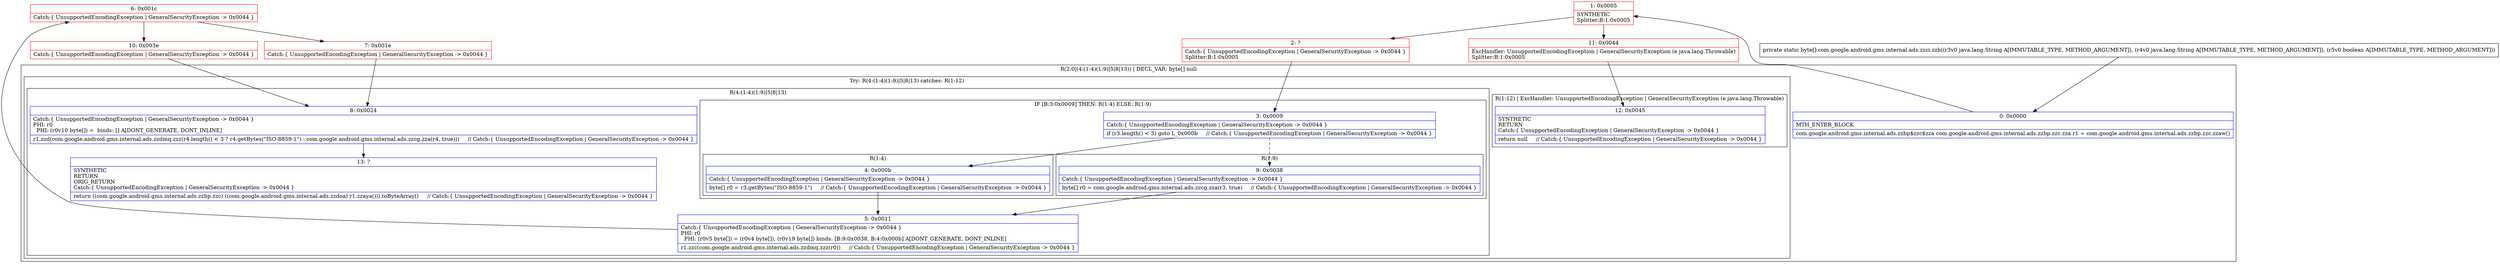 digraph "CFG forcom.google.android.gms.internal.ads.zzci.zzb(Ljava\/lang\/String;Ljava\/lang\/String;Z)[B" {
subgraph cluster_Region_308697815 {
label = "R(2:0|(4:(1:4)(1:9)|5|8|13)) | DECL_VAR: byte[] null\l";
node [shape=record,color=blue];
Node_0 [shape=record,label="{0\:\ 0x0000|MTH_ENTER_BLOCK\l|com.google.android.gms.internal.ads.zzbp$zzc$zza com.google.android.gms.internal.ads.zzbp.zzc.zza r1 = com.google.android.gms.internal.ads.zzbp.zzc.zzaw()\l}"];
subgraph cluster_TryCatchRegion_1195763280 {
label = "Try: R(4:(1:4)(1:9)|5|8|13) catches: R(1:12)";
node [shape=record,color=blue];
subgraph cluster_Region_637117484 {
label = "R(4:(1:4)(1:9)|5|8|13)";
node [shape=record,color=blue];
subgraph cluster_IfRegion_1682800368 {
label = "IF [B:3:0x0009] THEN: R(1:4) ELSE: R(1:9)";
node [shape=record,color=blue];
Node_3 [shape=record,label="{3\:\ 0x0009|Catch:\{ UnsupportedEncodingException \| GeneralSecurityException \-\> 0x0044 \}\l|if (r3.length() \< 3) goto L_0x000b     \/\/ Catch:\{ UnsupportedEncodingException \| GeneralSecurityException \-\> 0x0044 \}\l}"];
subgraph cluster_Region_739049667 {
label = "R(1:4)";
node [shape=record,color=blue];
Node_4 [shape=record,label="{4\:\ 0x000b|Catch:\{ UnsupportedEncodingException \| GeneralSecurityException \-\> 0x0044 \}\l|byte[] r0 = r3.getBytes(\"ISO\-8859\-1\")     \/\/ Catch:\{ UnsupportedEncodingException \| GeneralSecurityException \-\> 0x0044 \}\l}"];
}
subgraph cluster_Region_1230187970 {
label = "R(1:9)";
node [shape=record,color=blue];
Node_9 [shape=record,label="{9\:\ 0x0038|Catch:\{ UnsupportedEncodingException \| GeneralSecurityException \-\> 0x0044 \}\l|byte[] r0 = com.google.android.gms.internal.ads.zzcg.zza(r3, true)     \/\/ Catch:\{ UnsupportedEncodingException \| GeneralSecurityException \-\> 0x0044 \}\l}"];
}
}
Node_5 [shape=record,label="{5\:\ 0x0011|Catch:\{ UnsupportedEncodingException \| GeneralSecurityException \-\> 0x0044 \}\lPHI: r0 \l  PHI: (r0v5 byte[]) = (r0v4 byte[]), (r0v19 byte[]) binds: [B:9:0x0038, B:4:0x000b] A[DONT_GENERATE, DONT_INLINE]\l|r1.zzc(com.google.android.gms.internal.ads.zzdmq.zzz(r0))     \/\/ Catch:\{ UnsupportedEncodingException \| GeneralSecurityException \-\> 0x0044 \}\l}"];
Node_8 [shape=record,label="{8\:\ 0x0024|Catch:\{ UnsupportedEncodingException \| GeneralSecurityException \-\> 0x0044 \}\lPHI: r0 \l  PHI: (r0v10 byte[]) =  binds: [] A[DONT_GENERATE, DONT_INLINE]\l|r1.zzd(com.google.android.gms.internal.ads.zzdmq.zzz(r4.length() \< 3 ? r4.getBytes(\"ISO\-8859\-1\") : com.google.android.gms.internal.ads.zzcg.zza(r4, true)))     \/\/ Catch:\{ UnsupportedEncodingException \| GeneralSecurityException \-\> 0x0044 \}\l}"];
Node_13 [shape=record,label="{13\:\ ?|SYNTHETIC\lRETURN\lORIG_RETURN\lCatch:\{ UnsupportedEncodingException \| GeneralSecurityException \-\> 0x0044 \}\l|return ((com.google.android.gms.internal.ads.zzbp.zzc) ((com.google.android.gms.internal.ads.zzdoa) r1.zzaya())).toByteArray()     \/\/ Catch:\{ UnsupportedEncodingException \| GeneralSecurityException \-\> 0x0044 \}\l}"];
}
subgraph cluster_Region_1678068010 {
label = "R(1:12) | ExcHandler: UnsupportedEncodingException \| GeneralSecurityException (e java.lang.Throwable)\l";
node [shape=record,color=blue];
Node_12 [shape=record,label="{12\:\ 0x0045|SYNTHETIC\lRETURN\lCatch:\{ UnsupportedEncodingException \| GeneralSecurityException \-\> 0x0044 \}\l|return null     \/\/ Catch:\{ UnsupportedEncodingException \| GeneralSecurityException \-\> 0x0044 \}\l}"];
}
}
}
subgraph cluster_Region_1678068010 {
label = "R(1:12) | ExcHandler: UnsupportedEncodingException \| GeneralSecurityException (e java.lang.Throwable)\l";
node [shape=record,color=blue];
Node_12 [shape=record,label="{12\:\ 0x0045|SYNTHETIC\lRETURN\lCatch:\{ UnsupportedEncodingException \| GeneralSecurityException \-\> 0x0044 \}\l|return null     \/\/ Catch:\{ UnsupportedEncodingException \| GeneralSecurityException \-\> 0x0044 \}\l}"];
}
Node_1 [shape=record,color=red,label="{1\:\ 0x0005|SYNTHETIC\lSplitter:B:1:0x0005\l}"];
Node_2 [shape=record,color=red,label="{2\:\ ?|Catch:\{ UnsupportedEncodingException \| GeneralSecurityException \-\> 0x0044 \}\lSplitter:B:1:0x0005\l}"];
Node_6 [shape=record,color=red,label="{6\:\ 0x001c|Catch:\{ UnsupportedEncodingException \| GeneralSecurityException \-\> 0x0044 \}\l}"];
Node_7 [shape=record,color=red,label="{7\:\ 0x001e|Catch:\{ UnsupportedEncodingException \| GeneralSecurityException \-\> 0x0044 \}\l}"];
Node_10 [shape=record,color=red,label="{10\:\ 0x003e|Catch:\{ UnsupportedEncodingException \| GeneralSecurityException \-\> 0x0044 \}\l}"];
Node_11 [shape=record,color=red,label="{11\:\ 0x0044|ExcHandler: UnsupportedEncodingException \| GeneralSecurityException (e java.lang.Throwable)\lSplitter:B:1:0x0005\l}"];
MethodNode[shape=record,label="{private static byte[] com.google.android.gms.internal.ads.zzci.zzb((r3v0 java.lang.String A[IMMUTABLE_TYPE, METHOD_ARGUMENT]), (r4v0 java.lang.String A[IMMUTABLE_TYPE, METHOD_ARGUMENT]), (r5v0 boolean A[IMMUTABLE_TYPE, METHOD_ARGUMENT])) }"];
MethodNode -> Node_0;
Node_0 -> Node_1;
Node_3 -> Node_4;
Node_3 -> Node_9[style=dashed];
Node_4 -> Node_5;
Node_9 -> Node_5;
Node_5 -> Node_6;
Node_8 -> Node_13;
Node_1 -> Node_2;
Node_1 -> Node_11;
Node_2 -> Node_3;
Node_6 -> Node_7;
Node_6 -> Node_10;
Node_7 -> Node_8;
Node_10 -> Node_8;
Node_11 -> Node_12;
}

